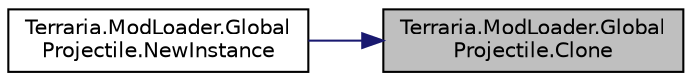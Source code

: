 digraph "Terraria.ModLoader.GlobalProjectile.Clone"
{
 // LATEX_PDF_SIZE
  edge [fontname="Helvetica",fontsize="10",labelfontname="Helvetica",labelfontsize="10"];
  node [fontname="Helvetica",fontsize="10",shape=record];
  rankdir="RL";
  Node1 [label="Terraria.ModLoader.Global\lProjectile.Clone",height=0.2,width=0.4,color="black", fillcolor="grey75", style="filled", fontcolor="black",tooltip="Returns a clone of this GlobalProjectile. By default this will return a memberwise clone; you will wa..."];
  Node1 -> Node2 [dir="back",color="midnightblue",fontsize="10",style="solid",fontname="Helvetica"];
  Node2 [label="Terraria.ModLoader.Global\lProjectile.NewInstance",height=0.2,width=0.4,color="black", fillcolor="white", style="filled",URL="$class_terraria_1_1_mod_loader_1_1_global_projectile.html#acbeaf69a28ae0e369b60043a5049525a",tooltip="Create a new instance of this GlobalProjectile for a Projectile instance. Called at the end of Projec..."];
}
